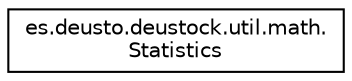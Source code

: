 digraph "Graphical Class Hierarchy"
{
 // LATEX_PDF_SIZE
  edge [fontname="Helvetica",fontsize="10",labelfontname="Helvetica",labelfontsize="10"];
  node [fontname="Helvetica",fontsize="10",shape=record];
  rankdir="LR";
  Node0 [label="es.deusto.deustock.util.math.\lStatistics",height=0.2,width=0.4,color="black", fillcolor="white", style="filled",URL="$classes_1_1deusto_1_1deustock_1_1util_1_1math_1_1_statistics.html",tooltip=" "];
}
